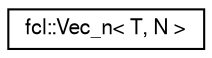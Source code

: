 digraph "Graphical Class Hierarchy"
{
  edge [fontname="FreeSans",fontsize="10",labelfontname="FreeSans",labelfontsize="10"];
  node [fontname="FreeSans",fontsize="10",shape=record];
  rankdir="LR";
  Node1 [label="fcl::Vec_n\< T, N \>",height=0.2,width=0.4,color="black", fillcolor="white", style="filled",URL="$a00224.html"];
}
